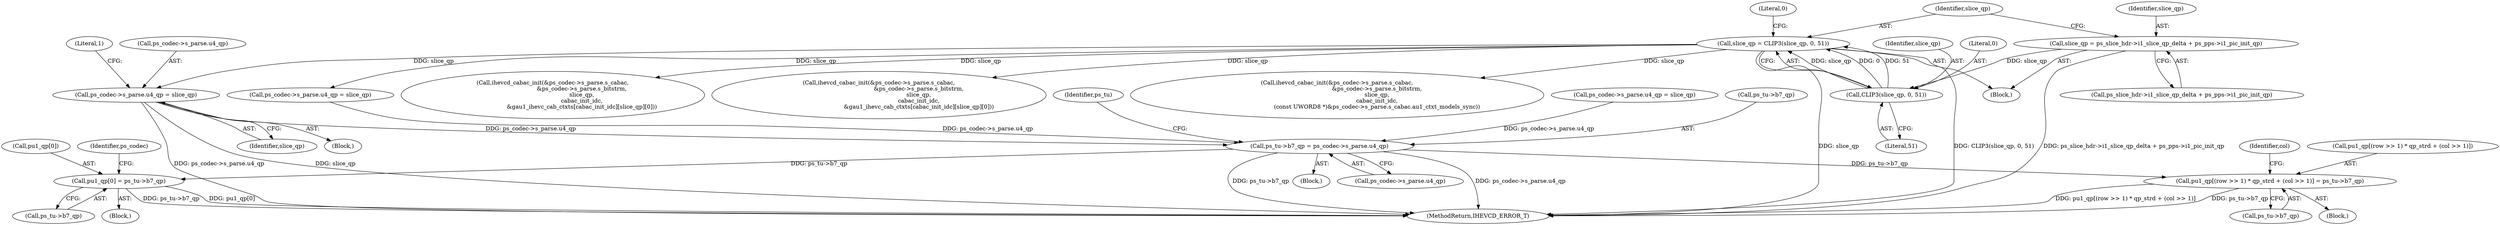 digraph "0_Android_bcfc7124f6ef9f1ec128fb2e90de774a5b33d199_0@pointer" {
"1000894" [label="(Call,ps_codec->s_parse.u4_qp = slice_qp)"];
"1000859" [label="(Call,slice_qp = CLIP3(slice_qp, 0, 51))"];
"1000861" [label="(Call,CLIP3(slice_qp, 0, 51))"];
"1000850" [label="(Call,slice_qp = ps_slice_hdr->i1_slice_qp_delta + ps_pps->i1_pic_init_qp)"];
"1001856" [label="(Call,ps_tu->b7_qp = ps_codec->s_parse.u4_qp)"];
"1002818" [label="(Call,pu1_qp[0] = ps_tu->b7_qp)"];
"1002906" [label="(Call,pu1_qp[(row >> 1) * qp_strd + (col >> 1)] = ps_tu->b7_qp)"];
"1002918" [label="(Call,ps_tu->b7_qp)"];
"1002817" [label="(Block,)"];
"1002819" [label="(Call,pu1_qp[0])"];
"1000893" [label="(Block,)"];
"1001860" [label="(Call,ps_codec->s_parse.u4_qp)"];
"1000864" [label="(Literal,51)"];
"1001800" [label="(Block,)"];
"1001552" [label="(Call,ps_codec->s_parse.u4_qp = slice_qp)"];
"1000863" [label="(Literal,0)"];
"1000860" [label="(Identifier,slice_qp)"];
"1000850" [label="(Call,slice_qp = ps_slice_hdr->i1_slice_qp_delta + ps_pps->i1_pic_init_qp)"];
"1000859" [label="(Call,slice_qp = CLIP3(slice_qp, 0, 51))"];
"1000861" [label="(Call,CLIP3(slice_qp, 0, 51))"];
"1002905" [label="(Block,)"];
"1000979" [label="(Call,ihevcd_cabac_init(&ps_codec->s_parse.s_cabac,\n                                &ps_codec->s_parse.s_bitstrm,\n                                slice_qp,\n                                cabac_init_idc,\n                                &gau1_ihevc_cab_ctxts[cabac_init_idc][slice_qp][0]))"];
"1002924" [label="(Identifier,ps_codec)"];
"1000851" [label="(Identifier,slice_qp)"];
"1000862" [label="(Identifier,slice_qp)"];
"1002818" [label="(Call,pu1_qp[0] = ps_tu->b7_qp)"];
"1000191" [label="(Block,)"];
"1002822" [label="(Call,ps_tu->b7_qp)"];
"1001146" [label="(Call,ps_codec->s_parse.u4_qp = slice_qp)"];
"1000852" [label="(Call,ps_slice_hdr->i1_slice_qp_delta + ps_pps->i1_pic_init_qp)"];
"1000868" [label="(Literal,0)"];
"1001564" [label="(Call,ihevcd_cabac_init(&ps_codec->s_parse.s_cabac,\n                                            &ps_codec->s_parse.s_bitstrm,\n                                            slice_qp,\n                                            cabac_init_idc,\n                                            &gau1_ihevc_cab_ctxts[cabac_init_idc][slice_qp][0]))"];
"1001857" [label="(Call,ps_tu->b7_qp)"];
"1001856" [label="(Call,ps_tu->b7_qp = ps_codec->s_parse.u4_qp)"];
"1005173" [label="(MethodReturn,IHEVCD_ERROR_T)"];
"1001611" [label="(Call,ihevcd_cabac_init(&ps_codec->s_parse.s_cabac,\n                                            &ps_codec->s_parse.s_bitstrm,\n                                            slice_qp,\n                                            cabac_init_idc,\n                                            (const UWORD8 *)&ps_codec->s_parse.s_cabac.au1_ctxt_models_sync))"];
"1000900" [label="(Identifier,slice_qp)"];
"1000904" [label="(Literal,1)"];
"1002903" [label="(Identifier,col)"];
"1000894" [label="(Call,ps_codec->s_parse.u4_qp = slice_qp)"];
"1001867" [label="(Identifier,ps_tu)"];
"1002906" [label="(Call,pu1_qp[(row >> 1) * qp_strd + (col >> 1)] = ps_tu->b7_qp)"];
"1000895" [label="(Call,ps_codec->s_parse.u4_qp)"];
"1002907" [label="(Call,pu1_qp[(row >> 1) * qp_strd + (col >> 1)])"];
"1000894" -> "1000893"  [label="AST: "];
"1000894" -> "1000900"  [label="CFG: "];
"1000895" -> "1000894"  [label="AST: "];
"1000900" -> "1000894"  [label="AST: "];
"1000904" -> "1000894"  [label="CFG: "];
"1000894" -> "1005173"  [label="DDG: ps_codec->s_parse.u4_qp"];
"1000894" -> "1005173"  [label="DDG: slice_qp"];
"1000859" -> "1000894"  [label="DDG: slice_qp"];
"1000894" -> "1001856"  [label="DDG: ps_codec->s_parse.u4_qp"];
"1000859" -> "1000191"  [label="AST: "];
"1000859" -> "1000861"  [label="CFG: "];
"1000860" -> "1000859"  [label="AST: "];
"1000861" -> "1000859"  [label="AST: "];
"1000868" -> "1000859"  [label="CFG: "];
"1000859" -> "1005173"  [label="DDG: slice_qp"];
"1000859" -> "1005173"  [label="DDG: CLIP3(slice_qp, 0, 51)"];
"1000861" -> "1000859"  [label="DDG: slice_qp"];
"1000861" -> "1000859"  [label="DDG: 0"];
"1000861" -> "1000859"  [label="DDG: 51"];
"1000859" -> "1000979"  [label="DDG: slice_qp"];
"1000859" -> "1001552"  [label="DDG: slice_qp"];
"1000859" -> "1001564"  [label="DDG: slice_qp"];
"1000859" -> "1001611"  [label="DDG: slice_qp"];
"1000861" -> "1000864"  [label="CFG: "];
"1000862" -> "1000861"  [label="AST: "];
"1000863" -> "1000861"  [label="AST: "];
"1000864" -> "1000861"  [label="AST: "];
"1000850" -> "1000861"  [label="DDG: slice_qp"];
"1000850" -> "1000191"  [label="AST: "];
"1000850" -> "1000852"  [label="CFG: "];
"1000851" -> "1000850"  [label="AST: "];
"1000852" -> "1000850"  [label="AST: "];
"1000860" -> "1000850"  [label="CFG: "];
"1000850" -> "1005173"  [label="DDG: ps_slice_hdr->i1_slice_qp_delta + ps_pps->i1_pic_init_qp"];
"1001856" -> "1001800"  [label="AST: "];
"1001856" -> "1001860"  [label="CFG: "];
"1001857" -> "1001856"  [label="AST: "];
"1001860" -> "1001856"  [label="AST: "];
"1001867" -> "1001856"  [label="CFG: "];
"1001856" -> "1005173"  [label="DDG: ps_tu->b7_qp"];
"1001856" -> "1005173"  [label="DDG: ps_codec->s_parse.u4_qp"];
"1001146" -> "1001856"  [label="DDG: ps_codec->s_parse.u4_qp"];
"1001552" -> "1001856"  [label="DDG: ps_codec->s_parse.u4_qp"];
"1001856" -> "1002818"  [label="DDG: ps_tu->b7_qp"];
"1001856" -> "1002906"  [label="DDG: ps_tu->b7_qp"];
"1002818" -> "1002817"  [label="AST: "];
"1002818" -> "1002822"  [label="CFG: "];
"1002819" -> "1002818"  [label="AST: "];
"1002822" -> "1002818"  [label="AST: "];
"1002924" -> "1002818"  [label="CFG: "];
"1002818" -> "1005173"  [label="DDG: ps_tu->b7_qp"];
"1002818" -> "1005173"  [label="DDG: pu1_qp[0]"];
"1002906" -> "1002905"  [label="AST: "];
"1002906" -> "1002918"  [label="CFG: "];
"1002907" -> "1002906"  [label="AST: "];
"1002918" -> "1002906"  [label="AST: "];
"1002903" -> "1002906"  [label="CFG: "];
"1002906" -> "1005173"  [label="DDG: pu1_qp[(row >> 1) * qp_strd + (col >> 1)]"];
"1002906" -> "1005173"  [label="DDG: ps_tu->b7_qp"];
}
